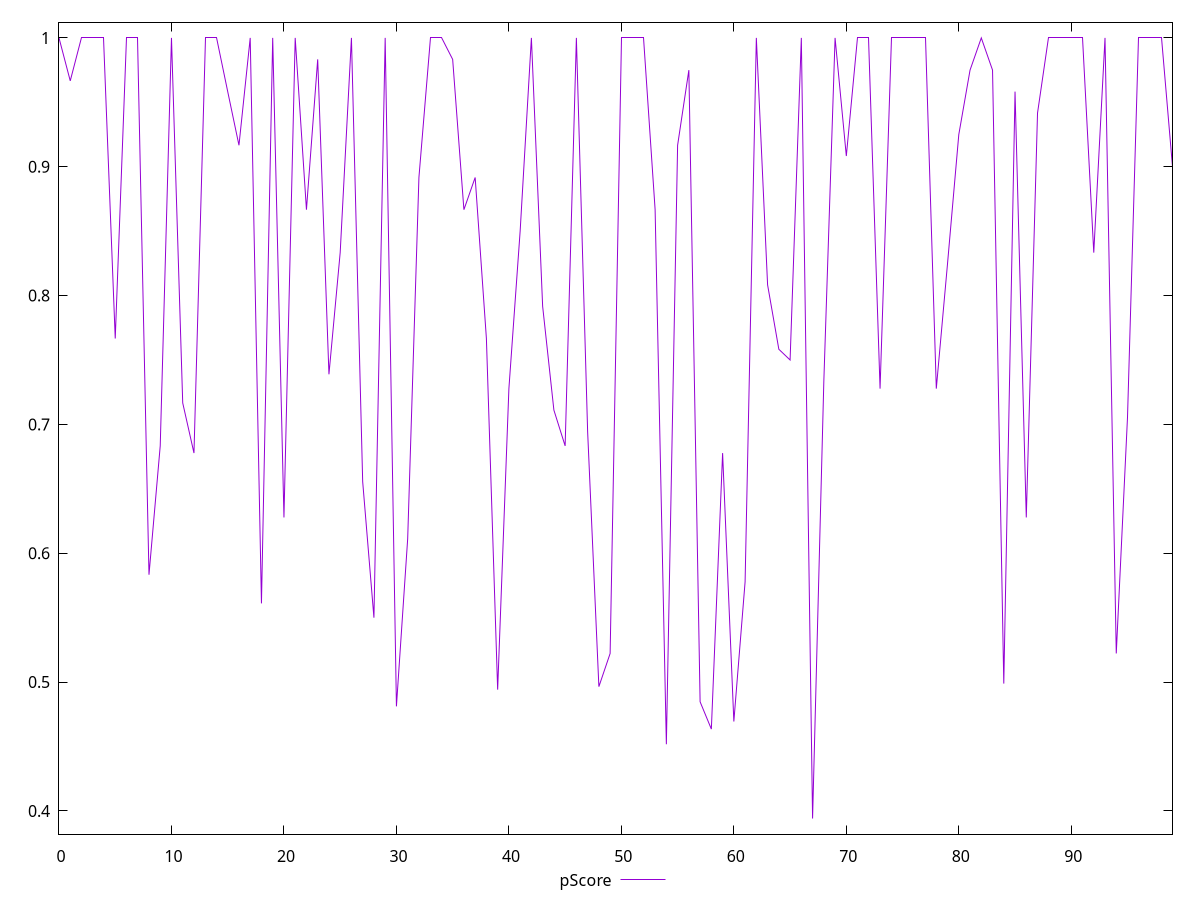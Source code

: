 reset

$pScore <<EOF
0 1
1 0.9666666666666667
2 1
3 1
4 1
5 0.7666666666666666
6 1
7 1
8 0.5833333333333334
9 0.6833333333333333
10 1
11 0.7166666666666667
12 0.6777777777777778
13 1
14 1
15 0.9583333333333334
16 0.9166666666666666
17 1
18 0.5611111111111111
19 1
20 0.6277777777777778
21 1
22 0.8666666666666667
23 0.9833333333333333
24 0.7388888888888889
25 0.8333333333333333
26 1
27 0.6555555555555556
28 0.55
29 1
30 0.4811764705882353
31 0.6111111111111112
32 0.8916666666666666
33 1
34 1
35 0.9833333333333333
36 0.8666666666666667
37 0.8916666666666666
38 0.7666666666666666
39 0.49411764705882355
40 0.7277777777777777
41 0.85
42 1
43 0.7916666666666666
44 0.7111111111111111
45 0.6833333333333333
46 1
47 0.6944444444444444
48 0.4964705882352941
49 0.5222222222222223
50 1
51 1
52 1
53 0.8666666666666667
54 0.45176470588235296
55 0.9166666666666666
56 0.975
57 0.48470588235294115
58 0.46352941176470586
59 0.6777777777777778
60 0.46941176470588236
61 0.5777777777777777
62 1
63 0.8083333333333333
64 0.7583333333333333
65 0.75
66 1
67 0.3941176470588235
68 0.7333333333333333
69 1
70 0.9083333333333333
71 1
72 1
73 0.7277777777777777
74 1
75 1
76 1
77 1
78 0.7277777777777777
79 0.825
80 0.925
81 0.975
82 1
83 0.975
84 0.4988235294117647
85 0.9583333333333334
86 0.6277777777777778
87 0.9416666666666667
88 1
89 1
90 1
91 1
92 0.8333333333333333
93 1
94 0.5222222222222223
95 0.7055555555555556
96 1
97 1
98 1
99 0.9
EOF

set key outside below
set xrange [0:99]
set yrange [0.382:1.0121176470588236]
set trange [0.382:1.0121176470588236]
set terminal svg size 640, 500 enhanced background rgb 'white'
set output "report_00013_2021-02-09T12-04-24.940Z/uses-http2/samples/pages/pScore/values.svg"

plot $pScore title "pScore" with line

reset
